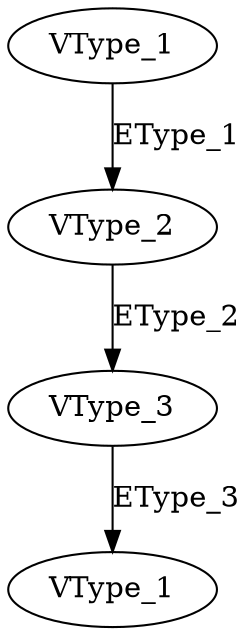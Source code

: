 digraph N3_M3_k3_view0 {
 1 [label="VType_1"];
 2 [label="VType_2"];
 3 [label="VType_3"];
 4 [label="VType_1"];

 1 -> 2 [label="EType_1"];
 2 -> 3 [label="EType_2"];
 3 -> 4 [label="EType_3"];
}
